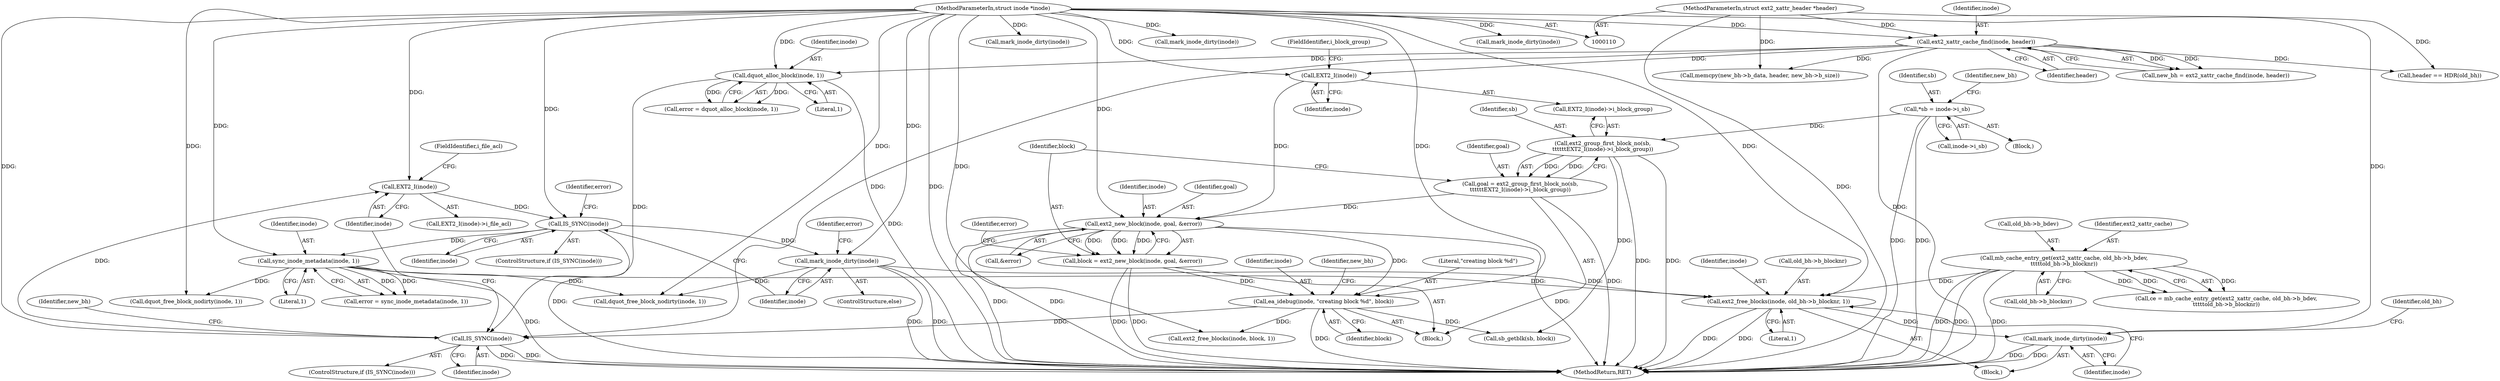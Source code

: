 digraph "0_linux_be0726d33cb8f411945884664924bed3cb8c70ee_11@pointer" {
"1000367" [label="(Call,ext2_free_blocks(inode, old_bh->b_blocknr, 1))"];
"1000301" [label="(Call,sync_inode_metadata(inode, 1))"];
"1000296" [label="(Call,IS_SYNC(inode))"];
"1000281" [label="(Call,EXT2_I(inode))"];
"1000262" [label="(Call,IS_SYNC(inode))"];
"1000216" [label="(Call,ea_idebug(inode, \"creating block %d\", block))"];
"1000208" [label="(Call,ext2_new_block(inode, goal, &error))"];
"1000202" [label="(Call,EXT2_I(inode))"];
"1000131" [label="(Call,ext2_xattr_cache_find(inode, header))"];
"1000111" [label="(MethodParameterIn,struct inode *inode)"];
"1000113" [label="(MethodParameterIn,struct ext2_xattr_header *header)"];
"1000197" [label="(Call,goal = ext2_group_first_block_no(sb,\n\t\t\t\t\t\tEXT2_I(inode)->i_block_group))"];
"1000199" [label="(Call,ext2_group_first_block_no(sb,\n\t\t\t\t\t\tEXT2_I(inode)->i_block_group))"];
"1000116" [label="(Call,*sb = inode->i_sb)"];
"1000206" [label="(Call,block = ext2_new_block(inode, goal, &error))"];
"1000152" [label="(Call,dquot_alloc_block(inode, 1))"];
"1000326" [label="(Call,mark_inode_dirty(inode))"];
"1000341" [label="(Call,mb_cache_entry_get(ext2_xattr_cache, old_bh->b_bdev,\n\t\t\t\t\told_bh->b_blocknr))"];
"1000373" [label="(Call,mark_inode_dirty(inode))"];
"1000195" [label="(Block,)"];
"1000199" [label="(Call,ext2_group_first_block_no(sb,\n\t\t\t\t\t\tEXT2_I(inode)->i_block_group))"];
"1000153" [label="(Identifier,inode)"];
"1000206" [label="(Call,block = ext2_new_block(inode, goal, &error))"];
"1000210" [label="(Identifier,goal)"];
"1000203" [label="(Identifier,inode)"];
"1000118" [label="(Call,inode->i_sb)"];
"1000117" [label="(Identifier,sb)"];
"1000116" [label="(Call,*sb = inode->i_sb)"];
"1000182" [label="(Call,header == HDR(old_bh))"];
"1000266" [label="(Identifier,new_bh)"];
"1000129" [label="(Call,new_bh = ext2_xattr_cache_find(inode, header))"];
"1000359" [label="(Block,)"];
"1000152" [label="(Call,dquot_alloc_block(inode, 1))"];
"1000396" [label="(Call,mark_inode_dirty(inode))"];
"1000198" [label="(Identifier,goal)"];
"1000208" [label="(Call,ext2_new_block(inode, goal, &error))"];
"1000374" [label="(Identifier,inode)"];
"1000369" [label="(Call,old_bh->b_blocknr)"];
"1000393" [label="(Call,dquot_free_block_nodirty(inode, 1))"];
"1000216" [label="(Call,ea_idebug(inode, \"creating block %d\", block))"];
"1000299" [label="(Call,error = sync_inode_metadata(inode, 1))"];
"1000376" [label="(Identifier,old_bh)"];
"1000114" [label="(Block,)"];
"1000209" [label="(Identifier,inode)"];
"1000373" [label="(Call,mark_inode_dirty(inode))"];
"1000367" [label="(Call,ext2_free_blocks(inode, old_bh->b_blocknr, 1))"];
"1000372" [label="(Literal,1)"];
"1000301" [label="(Call,sync_inode_metadata(inode, 1))"];
"1000303" [label="(Literal,1)"];
"1000111" [label="(MethodParameterIn,struct inode *inode)"];
"1000319" [label="(Call,dquot_free_block_nodirty(inode, 1))"];
"1000283" [label="(FieldIdentifier,i_file_acl)"];
"1000262" [label="(Call,IS_SYNC(inode))"];
"1000218" [label="(Literal,\"creating block %d\")"];
"1000222" [label="(Call,sb_getblk(sb, block))"];
"1000131" [label="(Call,ext2_xattr_cache_find(inode, header))"];
"1000263" [label="(Identifier,inode)"];
"1000297" [label="(Identifier,inode)"];
"1000197" [label="(Call,goal = ext2_group_first_block_no(sb,\n\t\t\t\t\t\tEXT2_I(inode)->i_block_group))"];
"1000234" [label="(Call,mark_inode_dirty(inode))"];
"1000230" [label="(Call,ext2_free_blocks(inode, block, 1))"];
"1000302" [label="(Identifier,inode)"];
"1000280" [label="(Call,EXT2_I(inode)->i_file_acl)"];
"1000329" [label="(Identifier,error)"];
"1000342" [label="(Identifier,ext2_xattr_cache)"];
"1000346" [label="(Call,old_bh->b_blocknr)"];
"1000150" [label="(Call,error = dquot_alloc_block(inode, 1))"];
"1000123" [label="(Identifier,new_bh)"];
"1000204" [label="(FieldIdentifier,i_block_group)"];
"1000322" [label="(Call,mark_inode_dirty(inode))"];
"1000326" [label="(Call,mark_inode_dirty(inode))"];
"1000243" [label="(Call,memcpy(new_bh->b_data, header, new_bh->b_size))"];
"1000217" [label="(Identifier,inode)"];
"1000339" [label="(Call,ce = mb_cache_entry_get(ext2_xattr_cache, old_bh->b_bdev,\n\t\t\t\t\told_bh->b_blocknr))"];
"1000368" [label="(Identifier,inode)"];
"1000219" [label="(Identifier,block)"];
"1000200" [label="(Identifier,sb)"];
"1000325" [label="(ControlStructure,else)"];
"1000214" [label="(Identifier,error)"];
"1000300" [label="(Identifier,error)"];
"1000327" [label="(Identifier,inode)"];
"1000221" [label="(Identifier,new_bh)"];
"1000211" [label="(Call,&error)"];
"1000202" [label="(Call,EXT2_I(inode))"];
"1000132" [label="(Identifier,inode)"];
"1000341" [label="(Call,mb_cache_entry_get(ext2_xattr_cache, old_bh->b_bdev,\n\t\t\t\t\told_bh->b_blocknr))"];
"1000201" [label="(Call,EXT2_I(inode)->i_block_group)"];
"1000133" [label="(Identifier,header)"];
"1000295" [label="(ControlStructure,if (IS_SYNC(inode)))"];
"1000154" [label="(Literal,1)"];
"1000261" [label="(ControlStructure,if (IS_SYNC(inode)))"];
"1000281" [label="(Call,EXT2_I(inode))"];
"1000296" [label="(Call,IS_SYNC(inode))"];
"1000343" [label="(Call,old_bh->b_bdev)"];
"1000113" [label="(MethodParameterIn,struct ext2_xattr_header *header)"];
"1000415" [label="(MethodReturn,RET)"];
"1000282" [label="(Identifier,inode)"];
"1000207" [label="(Identifier,block)"];
"1000367" -> "1000359"  [label="AST: "];
"1000367" -> "1000372"  [label="CFG: "];
"1000368" -> "1000367"  [label="AST: "];
"1000369" -> "1000367"  [label="AST: "];
"1000372" -> "1000367"  [label="AST: "];
"1000374" -> "1000367"  [label="CFG: "];
"1000367" -> "1000415"  [label="DDG: "];
"1000367" -> "1000415"  [label="DDG: "];
"1000301" -> "1000367"  [label="DDG: "];
"1000326" -> "1000367"  [label="DDG: "];
"1000111" -> "1000367"  [label="DDG: "];
"1000341" -> "1000367"  [label="DDG: "];
"1000367" -> "1000373"  [label="DDG: "];
"1000301" -> "1000299"  [label="AST: "];
"1000301" -> "1000303"  [label="CFG: "];
"1000302" -> "1000301"  [label="AST: "];
"1000303" -> "1000301"  [label="AST: "];
"1000299" -> "1000301"  [label="CFG: "];
"1000301" -> "1000415"  [label="DDG: "];
"1000301" -> "1000299"  [label="DDG: "];
"1000301" -> "1000299"  [label="DDG: "];
"1000296" -> "1000301"  [label="DDG: "];
"1000111" -> "1000301"  [label="DDG: "];
"1000301" -> "1000319"  [label="DDG: "];
"1000301" -> "1000393"  [label="DDG: "];
"1000296" -> "1000295"  [label="AST: "];
"1000296" -> "1000297"  [label="CFG: "];
"1000297" -> "1000296"  [label="AST: "];
"1000300" -> "1000296"  [label="CFG: "];
"1000327" -> "1000296"  [label="CFG: "];
"1000296" -> "1000415"  [label="DDG: "];
"1000281" -> "1000296"  [label="DDG: "];
"1000111" -> "1000296"  [label="DDG: "];
"1000296" -> "1000326"  [label="DDG: "];
"1000281" -> "1000280"  [label="AST: "];
"1000281" -> "1000282"  [label="CFG: "];
"1000282" -> "1000281"  [label="AST: "];
"1000283" -> "1000281"  [label="CFG: "];
"1000262" -> "1000281"  [label="DDG: "];
"1000111" -> "1000281"  [label="DDG: "];
"1000262" -> "1000261"  [label="AST: "];
"1000262" -> "1000263"  [label="CFG: "];
"1000263" -> "1000262"  [label="AST: "];
"1000266" -> "1000262"  [label="CFG: "];
"1000282" -> "1000262"  [label="CFG: "];
"1000262" -> "1000415"  [label="DDG: "];
"1000262" -> "1000415"  [label="DDG: "];
"1000216" -> "1000262"  [label="DDG: "];
"1000131" -> "1000262"  [label="DDG: "];
"1000152" -> "1000262"  [label="DDG: "];
"1000111" -> "1000262"  [label="DDG: "];
"1000216" -> "1000195"  [label="AST: "];
"1000216" -> "1000219"  [label="CFG: "];
"1000217" -> "1000216"  [label="AST: "];
"1000218" -> "1000216"  [label="AST: "];
"1000219" -> "1000216"  [label="AST: "];
"1000221" -> "1000216"  [label="CFG: "];
"1000216" -> "1000415"  [label="DDG: "];
"1000208" -> "1000216"  [label="DDG: "];
"1000111" -> "1000216"  [label="DDG: "];
"1000206" -> "1000216"  [label="DDG: "];
"1000216" -> "1000222"  [label="DDG: "];
"1000216" -> "1000230"  [label="DDG: "];
"1000208" -> "1000206"  [label="AST: "];
"1000208" -> "1000211"  [label="CFG: "];
"1000209" -> "1000208"  [label="AST: "];
"1000210" -> "1000208"  [label="AST: "];
"1000211" -> "1000208"  [label="AST: "];
"1000206" -> "1000208"  [label="CFG: "];
"1000208" -> "1000415"  [label="DDG: "];
"1000208" -> "1000415"  [label="DDG: "];
"1000208" -> "1000415"  [label="DDG: "];
"1000208" -> "1000206"  [label="DDG: "];
"1000208" -> "1000206"  [label="DDG: "];
"1000208" -> "1000206"  [label="DDG: "];
"1000202" -> "1000208"  [label="DDG: "];
"1000111" -> "1000208"  [label="DDG: "];
"1000197" -> "1000208"  [label="DDG: "];
"1000202" -> "1000201"  [label="AST: "];
"1000202" -> "1000203"  [label="CFG: "];
"1000203" -> "1000202"  [label="AST: "];
"1000204" -> "1000202"  [label="CFG: "];
"1000131" -> "1000202"  [label="DDG: "];
"1000111" -> "1000202"  [label="DDG: "];
"1000131" -> "1000129"  [label="AST: "];
"1000131" -> "1000133"  [label="CFG: "];
"1000132" -> "1000131"  [label="AST: "];
"1000133" -> "1000131"  [label="AST: "];
"1000129" -> "1000131"  [label="CFG: "];
"1000131" -> "1000415"  [label="DDG: "];
"1000131" -> "1000129"  [label="DDG: "];
"1000131" -> "1000129"  [label="DDG: "];
"1000111" -> "1000131"  [label="DDG: "];
"1000113" -> "1000131"  [label="DDG: "];
"1000131" -> "1000152"  [label="DDG: "];
"1000131" -> "1000182"  [label="DDG: "];
"1000131" -> "1000243"  [label="DDG: "];
"1000111" -> "1000110"  [label="AST: "];
"1000111" -> "1000415"  [label="DDG: "];
"1000111" -> "1000152"  [label="DDG: "];
"1000111" -> "1000230"  [label="DDG: "];
"1000111" -> "1000234"  [label="DDG: "];
"1000111" -> "1000319"  [label="DDG: "];
"1000111" -> "1000322"  [label="DDG: "];
"1000111" -> "1000326"  [label="DDG: "];
"1000111" -> "1000373"  [label="DDG: "];
"1000111" -> "1000393"  [label="DDG: "];
"1000111" -> "1000396"  [label="DDG: "];
"1000113" -> "1000110"  [label="AST: "];
"1000113" -> "1000415"  [label="DDG: "];
"1000113" -> "1000182"  [label="DDG: "];
"1000113" -> "1000243"  [label="DDG: "];
"1000197" -> "1000195"  [label="AST: "];
"1000197" -> "1000199"  [label="CFG: "];
"1000198" -> "1000197"  [label="AST: "];
"1000199" -> "1000197"  [label="AST: "];
"1000207" -> "1000197"  [label="CFG: "];
"1000197" -> "1000415"  [label="DDG: "];
"1000199" -> "1000197"  [label="DDG: "];
"1000199" -> "1000197"  [label="DDG: "];
"1000199" -> "1000201"  [label="CFG: "];
"1000200" -> "1000199"  [label="AST: "];
"1000201" -> "1000199"  [label="AST: "];
"1000199" -> "1000415"  [label="DDG: "];
"1000199" -> "1000415"  [label="DDG: "];
"1000116" -> "1000199"  [label="DDG: "];
"1000199" -> "1000222"  [label="DDG: "];
"1000116" -> "1000114"  [label="AST: "];
"1000116" -> "1000118"  [label="CFG: "];
"1000117" -> "1000116"  [label="AST: "];
"1000118" -> "1000116"  [label="AST: "];
"1000123" -> "1000116"  [label="CFG: "];
"1000116" -> "1000415"  [label="DDG: "];
"1000116" -> "1000415"  [label="DDG: "];
"1000206" -> "1000195"  [label="AST: "];
"1000207" -> "1000206"  [label="AST: "];
"1000214" -> "1000206"  [label="CFG: "];
"1000206" -> "1000415"  [label="DDG: "];
"1000206" -> "1000415"  [label="DDG: "];
"1000152" -> "1000150"  [label="AST: "];
"1000152" -> "1000154"  [label="CFG: "];
"1000153" -> "1000152"  [label="AST: "];
"1000154" -> "1000152"  [label="AST: "];
"1000150" -> "1000152"  [label="CFG: "];
"1000152" -> "1000415"  [label="DDG: "];
"1000152" -> "1000150"  [label="DDG: "];
"1000152" -> "1000150"  [label="DDG: "];
"1000326" -> "1000325"  [label="AST: "];
"1000326" -> "1000327"  [label="CFG: "];
"1000327" -> "1000326"  [label="AST: "];
"1000329" -> "1000326"  [label="CFG: "];
"1000326" -> "1000415"  [label="DDG: "];
"1000326" -> "1000415"  [label="DDG: "];
"1000326" -> "1000393"  [label="DDG: "];
"1000341" -> "1000339"  [label="AST: "];
"1000341" -> "1000346"  [label="CFG: "];
"1000342" -> "1000341"  [label="AST: "];
"1000343" -> "1000341"  [label="AST: "];
"1000346" -> "1000341"  [label="AST: "];
"1000339" -> "1000341"  [label="CFG: "];
"1000341" -> "1000415"  [label="DDG: "];
"1000341" -> "1000415"  [label="DDG: "];
"1000341" -> "1000415"  [label="DDG: "];
"1000341" -> "1000339"  [label="DDG: "];
"1000341" -> "1000339"  [label="DDG: "];
"1000341" -> "1000339"  [label="DDG: "];
"1000373" -> "1000359"  [label="AST: "];
"1000373" -> "1000374"  [label="CFG: "];
"1000374" -> "1000373"  [label="AST: "];
"1000376" -> "1000373"  [label="CFG: "];
"1000373" -> "1000415"  [label="DDG: "];
"1000373" -> "1000415"  [label="DDG: "];
}
